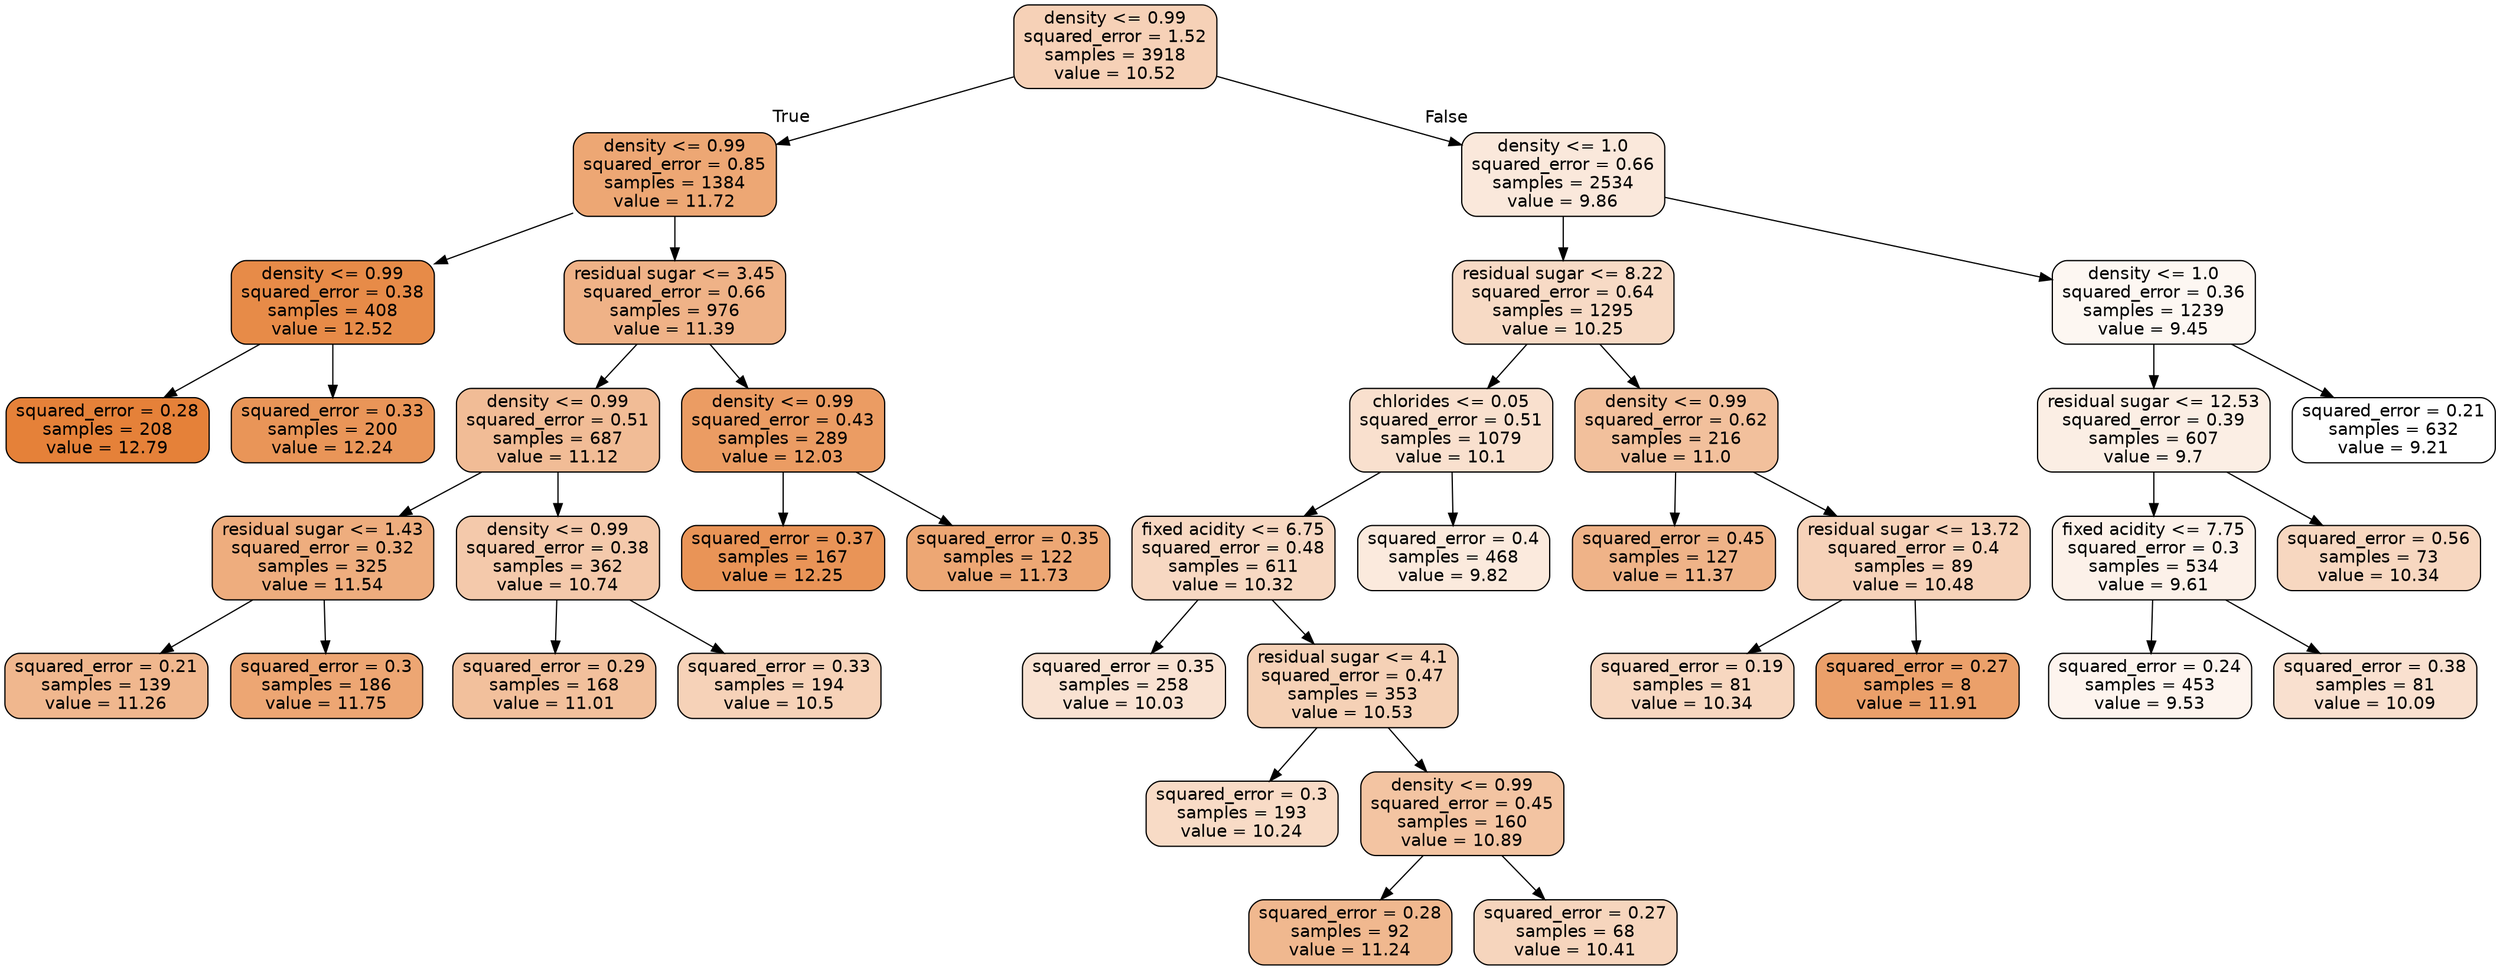 digraph Tree {
node [shape=box, style="filled, rounded", color="black", fontname="helvetica"] ;
edge [fontname="helvetica"] ;
0 [label="density <= 0.99\nsquared_error = 1.52\nsamples = 3918\nvalue = 10.52", fillcolor="#f6d1b7"] ;
1 [label="density <= 0.99\nsquared_error = 0.85\nsamples = 1384\nvalue = 11.72", fillcolor="#eda774"] ;
0 -> 1 [labeldistance=2.5, labelangle=45, headlabel="True"] ;
5 [label="density <= 0.99\nsquared_error = 0.38\nsamples = 408\nvalue = 12.52", fillcolor="#e78b48"] ;
1 -> 5 ;
25 [label="squared_error = 0.28\nsamples = 208\nvalue = 12.79", fillcolor="#e58139"] ;
5 -> 25 ;
26 [label="squared_error = 0.33\nsamples = 200\nvalue = 12.24", fillcolor="#e99558"] ;
5 -> 26 ;
6 [label="residual sugar <= 3.45\nsquared_error = 0.66\nsamples = 976\nvalue = 11.39", fillcolor="#efb287"] ;
1 -> 6 ;
7 [label="density <= 0.99\nsquared_error = 0.51\nsamples = 687\nvalue = 11.12", fillcolor="#f1bc96"] ;
6 -> 7 ;
11 [label="residual sugar <= 1.43\nsquared_error = 0.32\nsamples = 325\nvalue = 11.54", fillcolor="#eead7e"] ;
7 -> 11 ;
35 [label="squared_error = 0.21\nsamples = 139\nvalue = 11.26", fillcolor="#f0b78e"] ;
11 -> 35 ;
36 [label="squared_error = 0.3\nsamples = 186\nvalue = 11.75", fillcolor="#eda673"] ;
11 -> 36 ;
12 [label="density <= 0.99\nsquared_error = 0.38\nsamples = 362\nvalue = 10.74", fillcolor="#f4c9ab"] ;
7 -> 12 ;
29 [label="squared_error = 0.29\nsamples = 168\nvalue = 11.01", fillcolor="#f2c09c"] ;
12 -> 29 ;
30 [label="squared_error = 0.33\nsamples = 194\nvalue = 10.5", fillcolor="#f6d2b8"] ;
12 -> 30 ;
8 [label="density <= 0.99\nsquared_error = 0.43\nsamples = 289\nvalue = 12.03", fillcolor="#eb9c63"] ;
6 -> 8 ;
33 [label="squared_error = 0.37\nsamples = 167\nvalue = 12.25", fillcolor="#e99457"] ;
8 -> 33 ;
34 [label="squared_error = 0.35\nsamples = 122\nvalue = 11.73", fillcolor="#eda774"] ;
8 -> 34 ;
2 [label="density <= 1.0\nsquared_error = 0.66\nsamples = 2534\nvalue = 9.86", fillcolor="#fae8db"] ;
0 -> 2 [labeldistance=2.5, labelangle=-45, headlabel="False"] ;
3 [label="residual sugar <= 8.22\nsquared_error = 0.64\nsamples = 1295\nvalue = 10.25", fillcolor="#f7dac5"] ;
2 -> 3 ;
9 [label="chlorides <= 0.05\nsquared_error = 0.51\nsamples = 1079\nvalue = 10.1", fillcolor="#f9e0ce"] ;
3 -> 9 ;
15 [label="fixed acidity <= 6.75\nsquared_error = 0.48\nsamples = 611\nvalue = 10.32", fillcolor="#f7d8c2"] ;
9 -> 15 ;
19 [label="squared_error = 0.35\nsamples = 258\nvalue = 10.03", fillcolor="#f9e2d2"] ;
15 -> 19 ;
20 [label="residual sugar <= 4.1\nsquared_error = 0.47\nsamples = 353\nvalue = 10.53", fillcolor="#f5d1b6"] ;
15 -> 20 ;
21 [label="squared_error = 0.3\nsamples = 193\nvalue = 10.24", fillcolor="#f8dbc6"] ;
20 -> 21 ;
22 [label="density <= 0.99\nsquared_error = 0.45\nsamples = 160\nvalue = 10.89", fillcolor="#f3c4a2"] ;
20 -> 22 ;
27 [label="squared_error = 0.28\nsamples = 92\nvalue = 11.24", fillcolor="#f0b88f"] ;
22 -> 27 ;
28 [label="squared_error = 0.27\nsamples = 68\nvalue = 10.41", fillcolor="#f6d5bd"] ;
22 -> 28 ;
16 [label="squared_error = 0.4\nsamples = 468\nvalue = 9.82", fillcolor="#fbeadd"] ;
9 -> 16 ;
10 [label="density <= 0.99\nsquared_error = 0.62\nsamples = 216\nvalue = 11.0", fillcolor="#f2c09c"] ;
3 -> 10 ;
17 [label="squared_error = 0.45\nsamples = 127\nvalue = 11.37", fillcolor="#efb388"] ;
10 -> 17 ;
18 [label="residual sugar <= 13.72\nsquared_error = 0.4\nsamples = 89\nvalue = 10.48", fillcolor="#f6d2b9"] ;
10 -> 18 ;
37 [label="squared_error = 0.19\nsamples = 81\nvalue = 10.34", fillcolor="#f7d7c0"] ;
18 -> 37 ;
38 [label="squared_error = 0.27\nsamples = 8\nvalue = 11.91", fillcolor="#eba06a"] ;
18 -> 38 ;
4 [label="density <= 1.0\nsquared_error = 0.36\nsamples = 1239\nvalue = 9.45", fillcolor="#fdf7f2"] ;
2 -> 4 ;
13 [label="residual sugar <= 12.53\nsquared_error = 0.39\nsamples = 607\nvalue = 9.7", fillcolor="#fbeee4"] ;
4 -> 13 ;
23 [label="fixed acidity <= 7.75\nsquared_error = 0.3\nsamples = 534\nvalue = 9.61", fillcolor="#fcf1e9"] ;
13 -> 23 ;
31 [label="squared_error = 0.24\nsamples = 453\nvalue = 9.53", fillcolor="#fdf4ee"] ;
23 -> 31 ;
32 [label="squared_error = 0.38\nsamples = 81\nvalue = 10.09", fillcolor="#f9e0cf"] ;
23 -> 32 ;
24 [label="squared_error = 0.56\nsamples = 73\nvalue = 10.34", fillcolor="#f7d7c0"] ;
13 -> 24 ;
14 [label="squared_error = 0.21\nsamples = 632\nvalue = 9.21", fillcolor="#ffffff"] ;
4 -> 14 ;
}